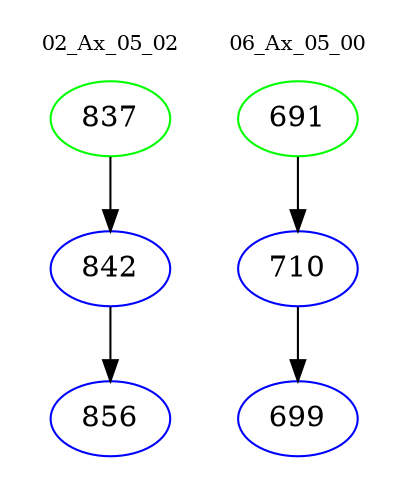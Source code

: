 digraph{
subgraph cluster_0 {
color = white
label = "02_Ax_05_02";
fontsize=10;
T0_837 [label="837", color="green"]
T0_837 -> T0_842 [color="black"]
T0_842 [label="842", color="blue"]
T0_842 -> T0_856 [color="black"]
T0_856 [label="856", color="blue"]
}
subgraph cluster_1 {
color = white
label = "06_Ax_05_00";
fontsize=10;
T1_691 [label="691", color="green"]
T1_691 -> T1_710 [color="black"]
T1_710 [label="710", color="blue"]
T1_710 -> T1_699 [color="black"]
T1_699 [label="699", color="blue"]
}
}
